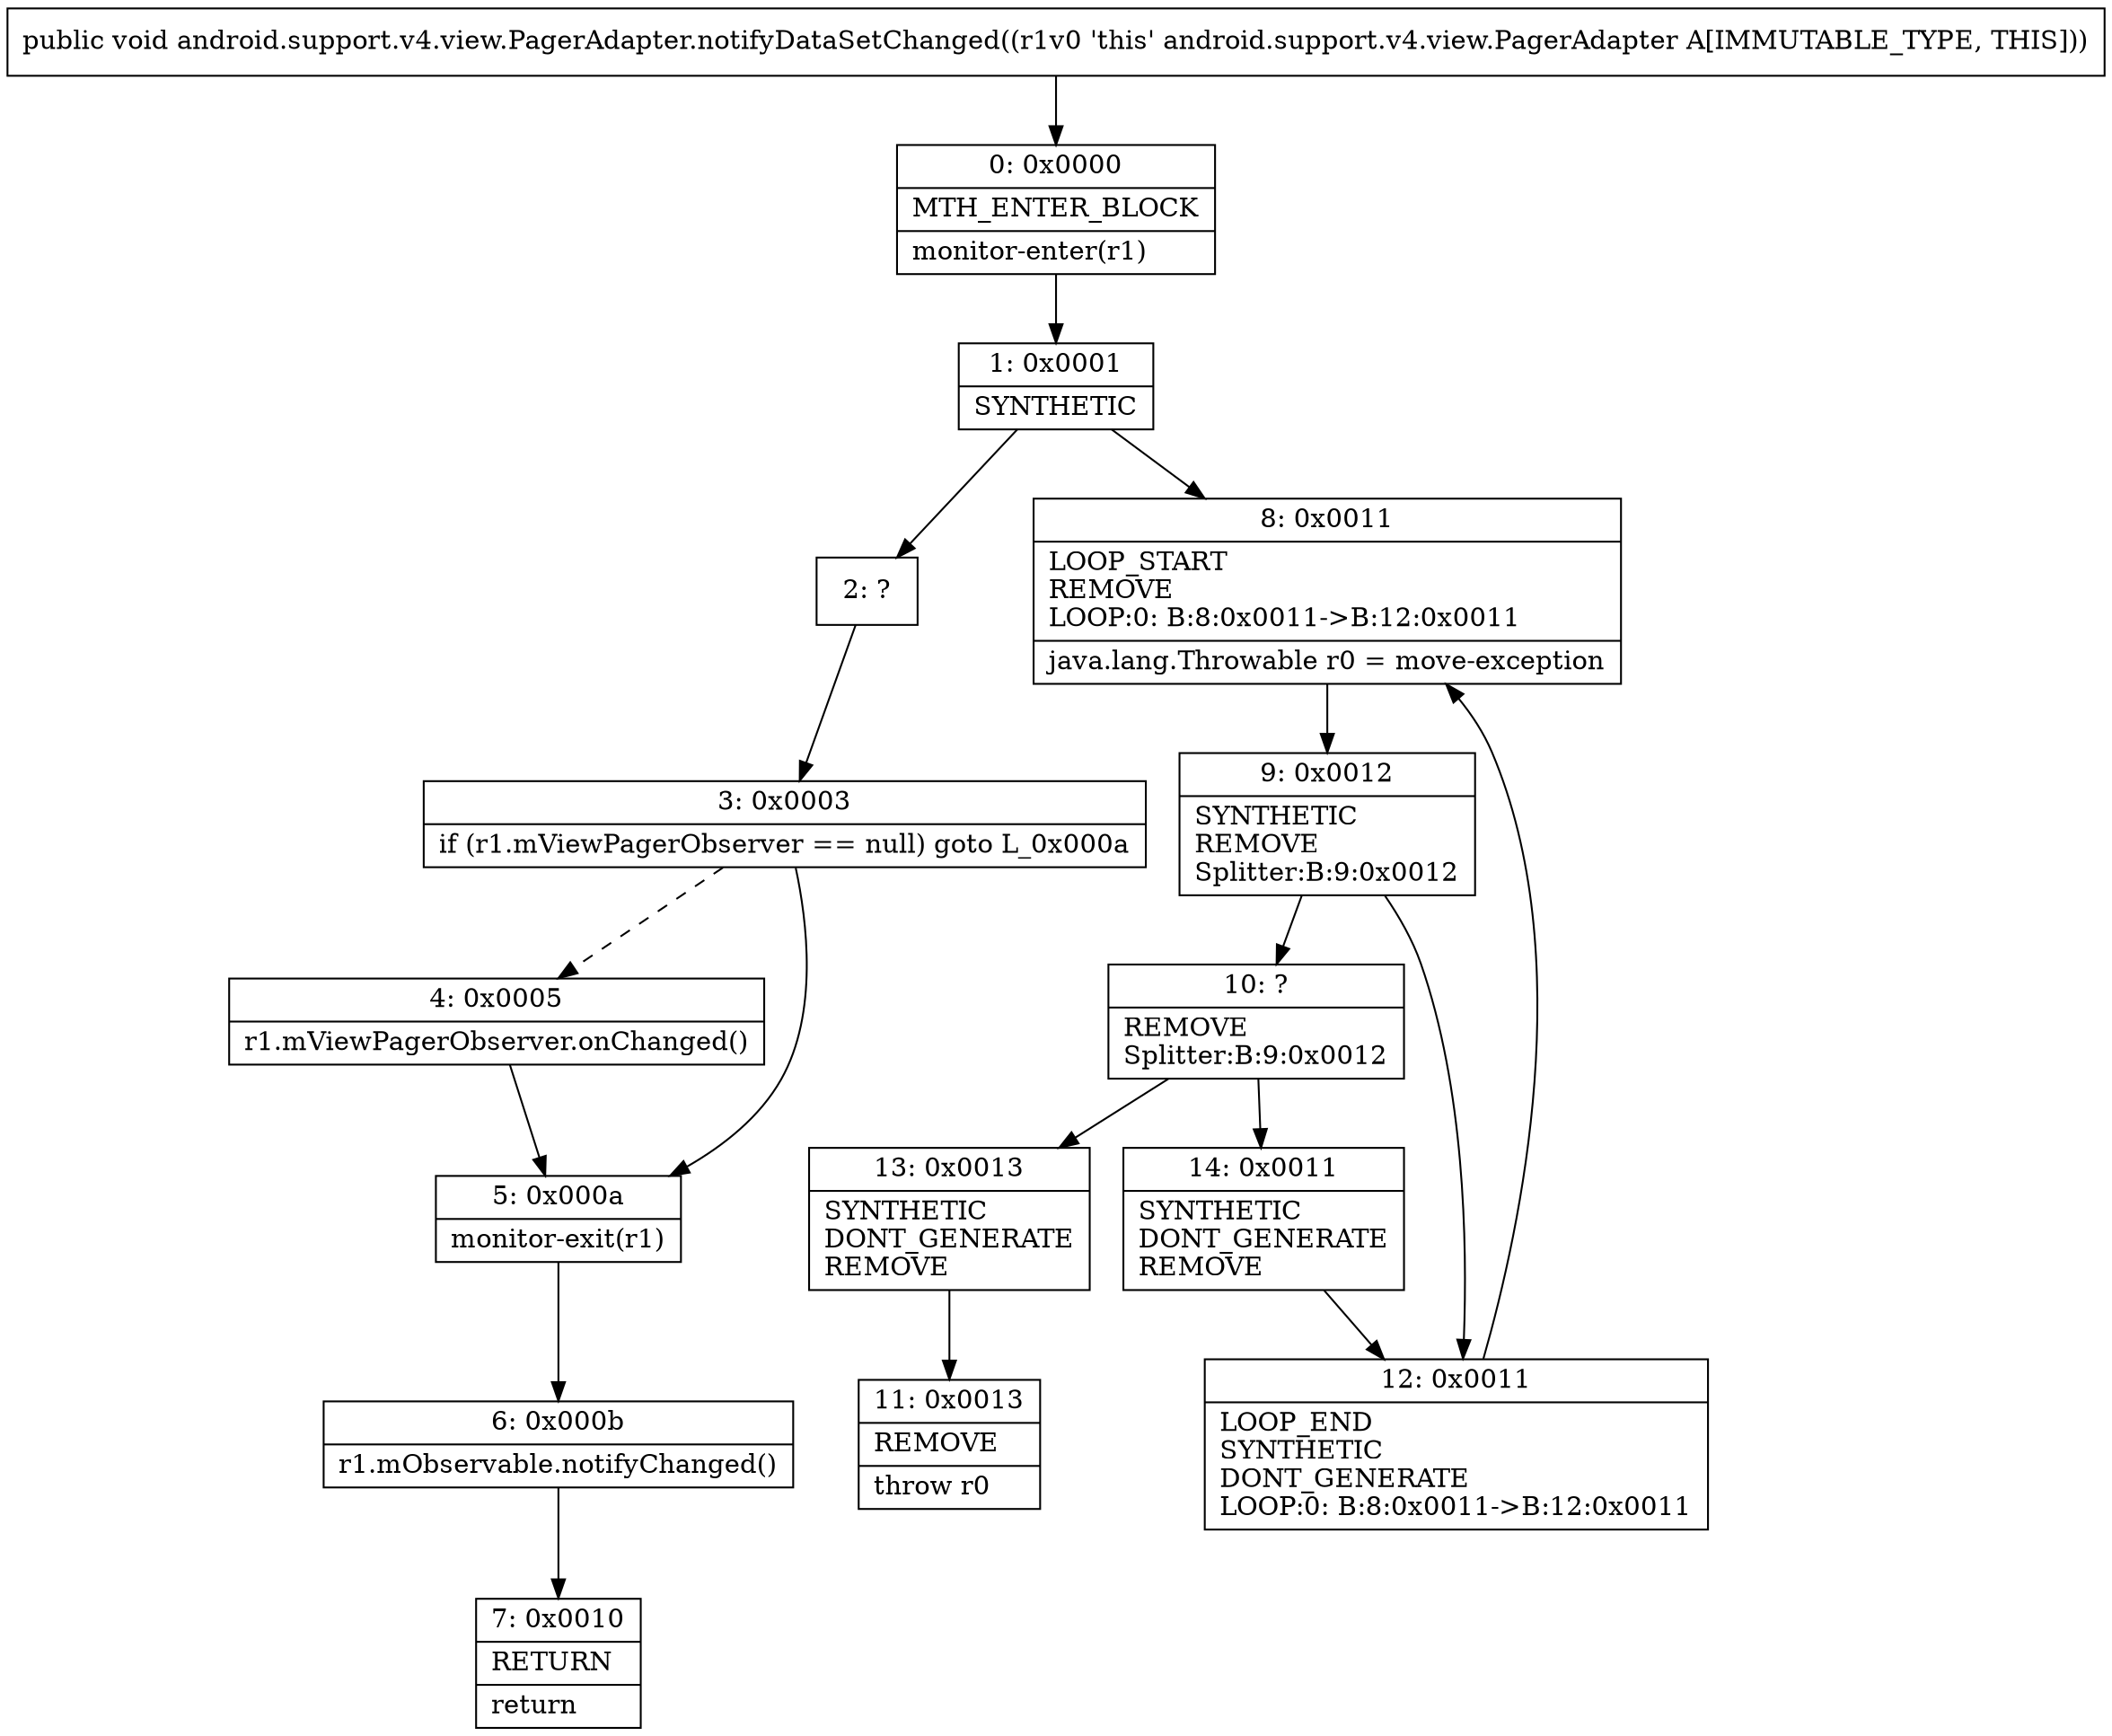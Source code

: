 digraph "CFG forandroid.support.v4.view.PagerAdapter.notifyDataSetChanged()V" {
Node_0 [shape=record,label="{0\:\ 0x0000|MTH_ENTER_BLOCK\l|monitor\-enter(r1)\l}"];
Node_1 [shape=record,label="{1\:\ 0x0001|SYNTHETIC\l}"];
Node_2 [shape=record,label="{2\:\ ?}"];
Node_3 [shape=record,label="{3\:\ 0x0003|if (r1.mViewPagerObserver == null) goto L_0x000a\l}"];
Node_4 [shape=record,label="{4\:\ 0x0005|r1.mViewPagerObserver.onChanged()\l}"];
Node_5 [shape=record,label="{5\:\ 0x000a|monitor\-exit(r1)\l}"];
Node_6 [shape=record,label="{6\:\ 0x000b|r1.mObservable.notifyChanged()\l}"];
Node_7 [shape=record,label="{7\:\ 0x0010|RETURN\l|return\l}"];
Node_8 [shape=record,label="{8\:\ 0x0011|LOOP_START\lREMOVE\lLOOP:0: B:8:0x0011\-\>B:12:0x0011\l|java.lang.Throwable r0 = move\-exception\l}"];
Node_9 [shape=record,label="{9\:\ 0x0012|SYNTHETIC\lREMOVE\lSplitter:B:9:0x0012\l}"];
Node_10 [shape=record,label="{10\:\ ?|REMOVE\lSplitter:B:9:0x0012\l}"];
Node_11 [shape=record,label="{11\:\ 0x0013|REMOVE\l|throw r0\l}"];
Node_12 [shape=record,label="{12\:\ 0x0011|LOOP_END\lSYNTHETIC\lDONT_GENERATE\lLOOP:0: B:8:0x0011\-\>B:12:0x0011\l}"];
Node_13 [shape=record,label="{13\:\ 0x0013|SYNTHETIC\lDONT_GENERATE\lREMOVE\l}"];
Node_14 [shape=record,label="{14\:\ 0x0011|SYNTHETIC\lDONT_GENERATE\lREMOVE\l}"];
MethodNode[shape=record,label="{public void android.support.v4.view.PagerAdapter.notifyDataSetChanged((r1v0 'this' android.support.v4.view.PagerAdapter A[IMMUTABLE_TYPE, THIS])) }"];
MethodNode -> Node_0;
Node_0 -> Node_1;
Node_1 -> Node_2;
Node_1 -> Node_8;
Node_2 -> Node_3;
Node_3 -> Node_4[style=dashed];
Node_3 -> Node_5;
Node_4 -> Node_5;
Node_5 -> Node_6;
Node_6 -> Node_7;
Node_8 -> Node_9;
Node_9 -> Node_10;
Node_9 -> Node_12;
Node_10 -> Node_13;
Node_10 -> Node_14;
Node_12 -> Node_8;
Node_13 -> Node_11;
Node_14 -> Node_12;
}

